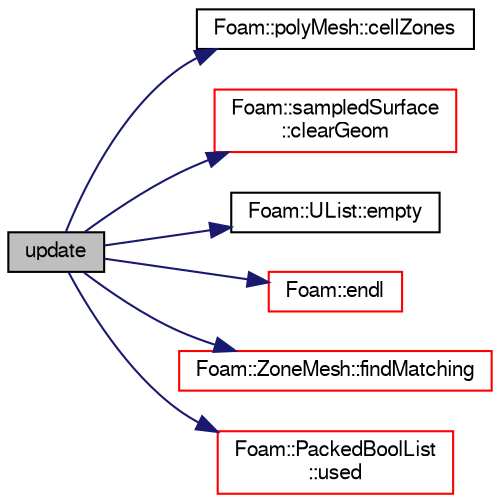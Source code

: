 digraph "update"
{
  bgcolor="transparent";
  edge [fontname="FreeSans",fontsize="10",labelfontname="FreeSans",labelfontsize="10"];
  node [fontname="FreeSans",fontsize="10",shape=record];
  rankdir="LR";
  Node1 [label="update",height=0.2,width=0.4,color="black", fillcolor="grey75", style="filled" fontcolor="black"];
  Node1 -> Node2 [color="midnightblue",fontsize="10",style="solid",fontname="FreeSans"];
  Node2 [label="Foam::polyMesh::cellZones",height=0.2,width=0.4,color="black",URL="$a01861.html#a4d1a75ab59a90fb234112675b3ce1018",tooltip="Return cell zone mesh. "];
  Node1 -> Node3 [color="midnightblue",fontsize="10",style="solid",fontname="FreeSans"];
  Node3 [label="Foam::sampledSurface\l::clearGeom",height=0.2,width=0.4,color="red",URL="$a02170.html#a973090ff915be66023a45f80bad4f688"];
  Node1 -> Node4 [color="midnightblue",fontsize="10",style="solid",fontname="FreeSans"];
  Node4 [label="Foam::UList::empty",height=0.2,width=0.4,color="black",URL="$a02659.html#ac6e61de369e994009e36f344f99c15ad",tooltip="Return true if the UList is empty (ie, size() is zero). "];
  Node1 -> Node5 [color="midnightblue",fontsize="10",style="solid",fontname="FreeSans"];
  Node5 [label="Foam::endl",height=0.2,width=0.4,color="red",URL="$a10237.html#a2db8fe02a0d3909e9351bb4275b23ce4",tooltip="Add newline and flush stream. "];
  Node1 -> Node6 [color="midnightblue",fontsize="10",style="solid",fontname="FreeSans"];
  Node6 [label="Foam::ZoneMesh::findMatching",height=0.2,width=0.4,color="red",URL="$a02823.html#a0a7601ad4778f40dc0a476604a1e3833",tooltip="Mark cells that match the zone specification. "];
  Node1 -> Node7 [color="midnightblue",fontsize="10",style="solid",fontname="FreeSans"];
  Node7 [label="Foam::PackedBoolList\l::used",height=0.2,width=0.4,color="red",URL="$a01706.html#aa7ef5c28ddc0541a8e3521e4ecc8f6c8",tooltip="Return indices of the used (true) elements as a list of labels. "];
}
